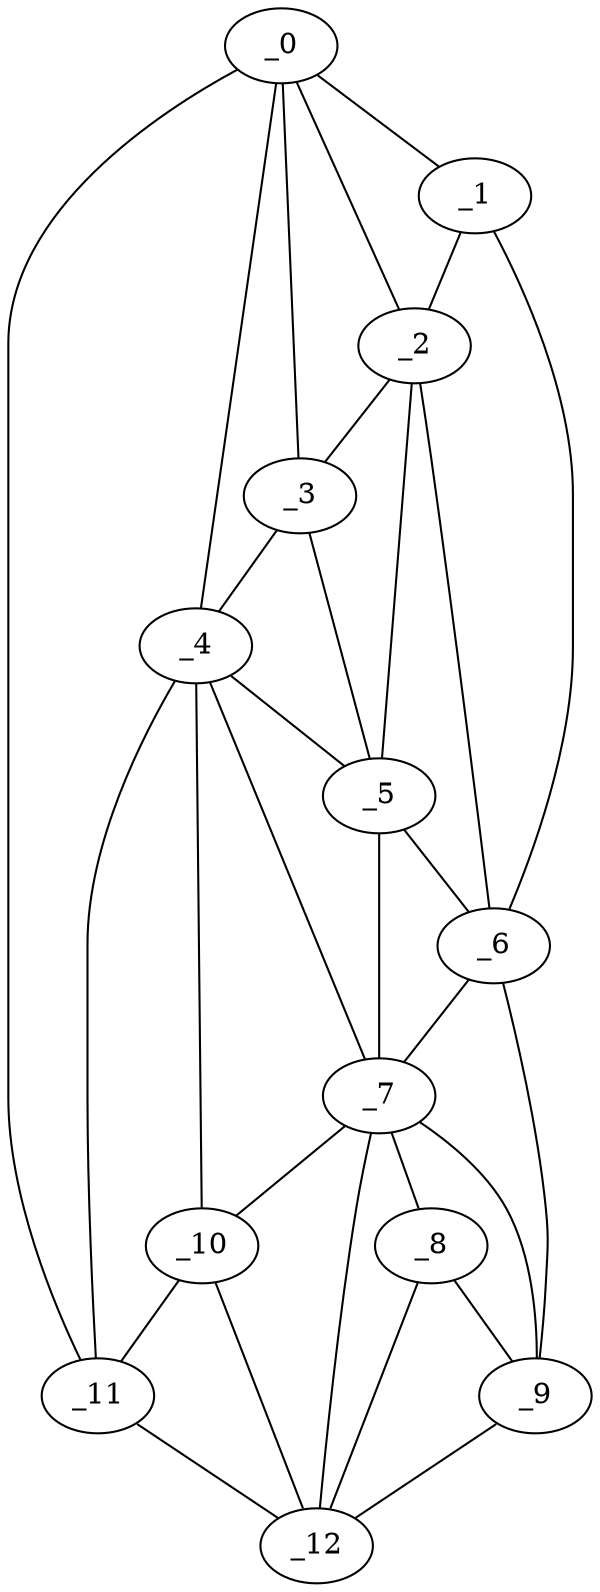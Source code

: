 graph "obj85__240.gxl" {
	_0	 [x=5,
		y=67];
	_1	 [x=38,
		y=27];
	_0 -- _1	 [valence=1];
	_2	 [x=45,
		y=46];
	_0 -- _2	 [valence=1];
	_3	 [x=54,
		y=59];
	_0 -- _3	 [valence=2];
	_4	 [x=57,
		y=68];
	_0 -- _4	 [valence=2];
	_11	 [x=124,
		y=96];
	_0 -- _11	 [valence=1];
	_1 -- _2	 [valence=2];
	_6	 [x=72,
		y=19];
	_1 -- _6	 [valence=1];
	_2 -- _3	 [valence=2];
	_5	 [x=58,
		y=52];
	_2 -- _5	 [valence=1];
	_2 -- _6	 [valence=1];
	_3 -- _4	 [valence=2];
	_3 -- _5	 [valence=2];
	_4 -- _5	 [valence=2];
	_7	 [x=84,
		y=51];
	_4 -- _7	 [valence=1];
	_10	 [x=123,
		y=91];
	_4 -- _10	 [valence=1];
	_4 -- _11	 [valence=2];
	_5 -- _6	 [valence=2];
	_5 -- _7	 [valence=2];
	_6 -- _7	 [valence=1];
	_9	 [x=91,
		y=33];
	_6 -- _9	 [valence=1];
	_8	 [x=90,
		y=45];
	_7 -- _8	 [valence=1];
	_7 -- _9	 [valence=2];
	_7 -- _10	 [valence=2];
	_12	 [x=125,
		y=81];
	_7 -- _12	 [valence=2];
	_8 -- _9	 [valence=2];
	_8 -- _12	 [valence=2];
	_9 -- _12	 [valence=1];
	_10 -- _11	 [valence=2];
	_10 -- _12	 [valence=1];
	_11 -- _12	 [valence=1];
}
